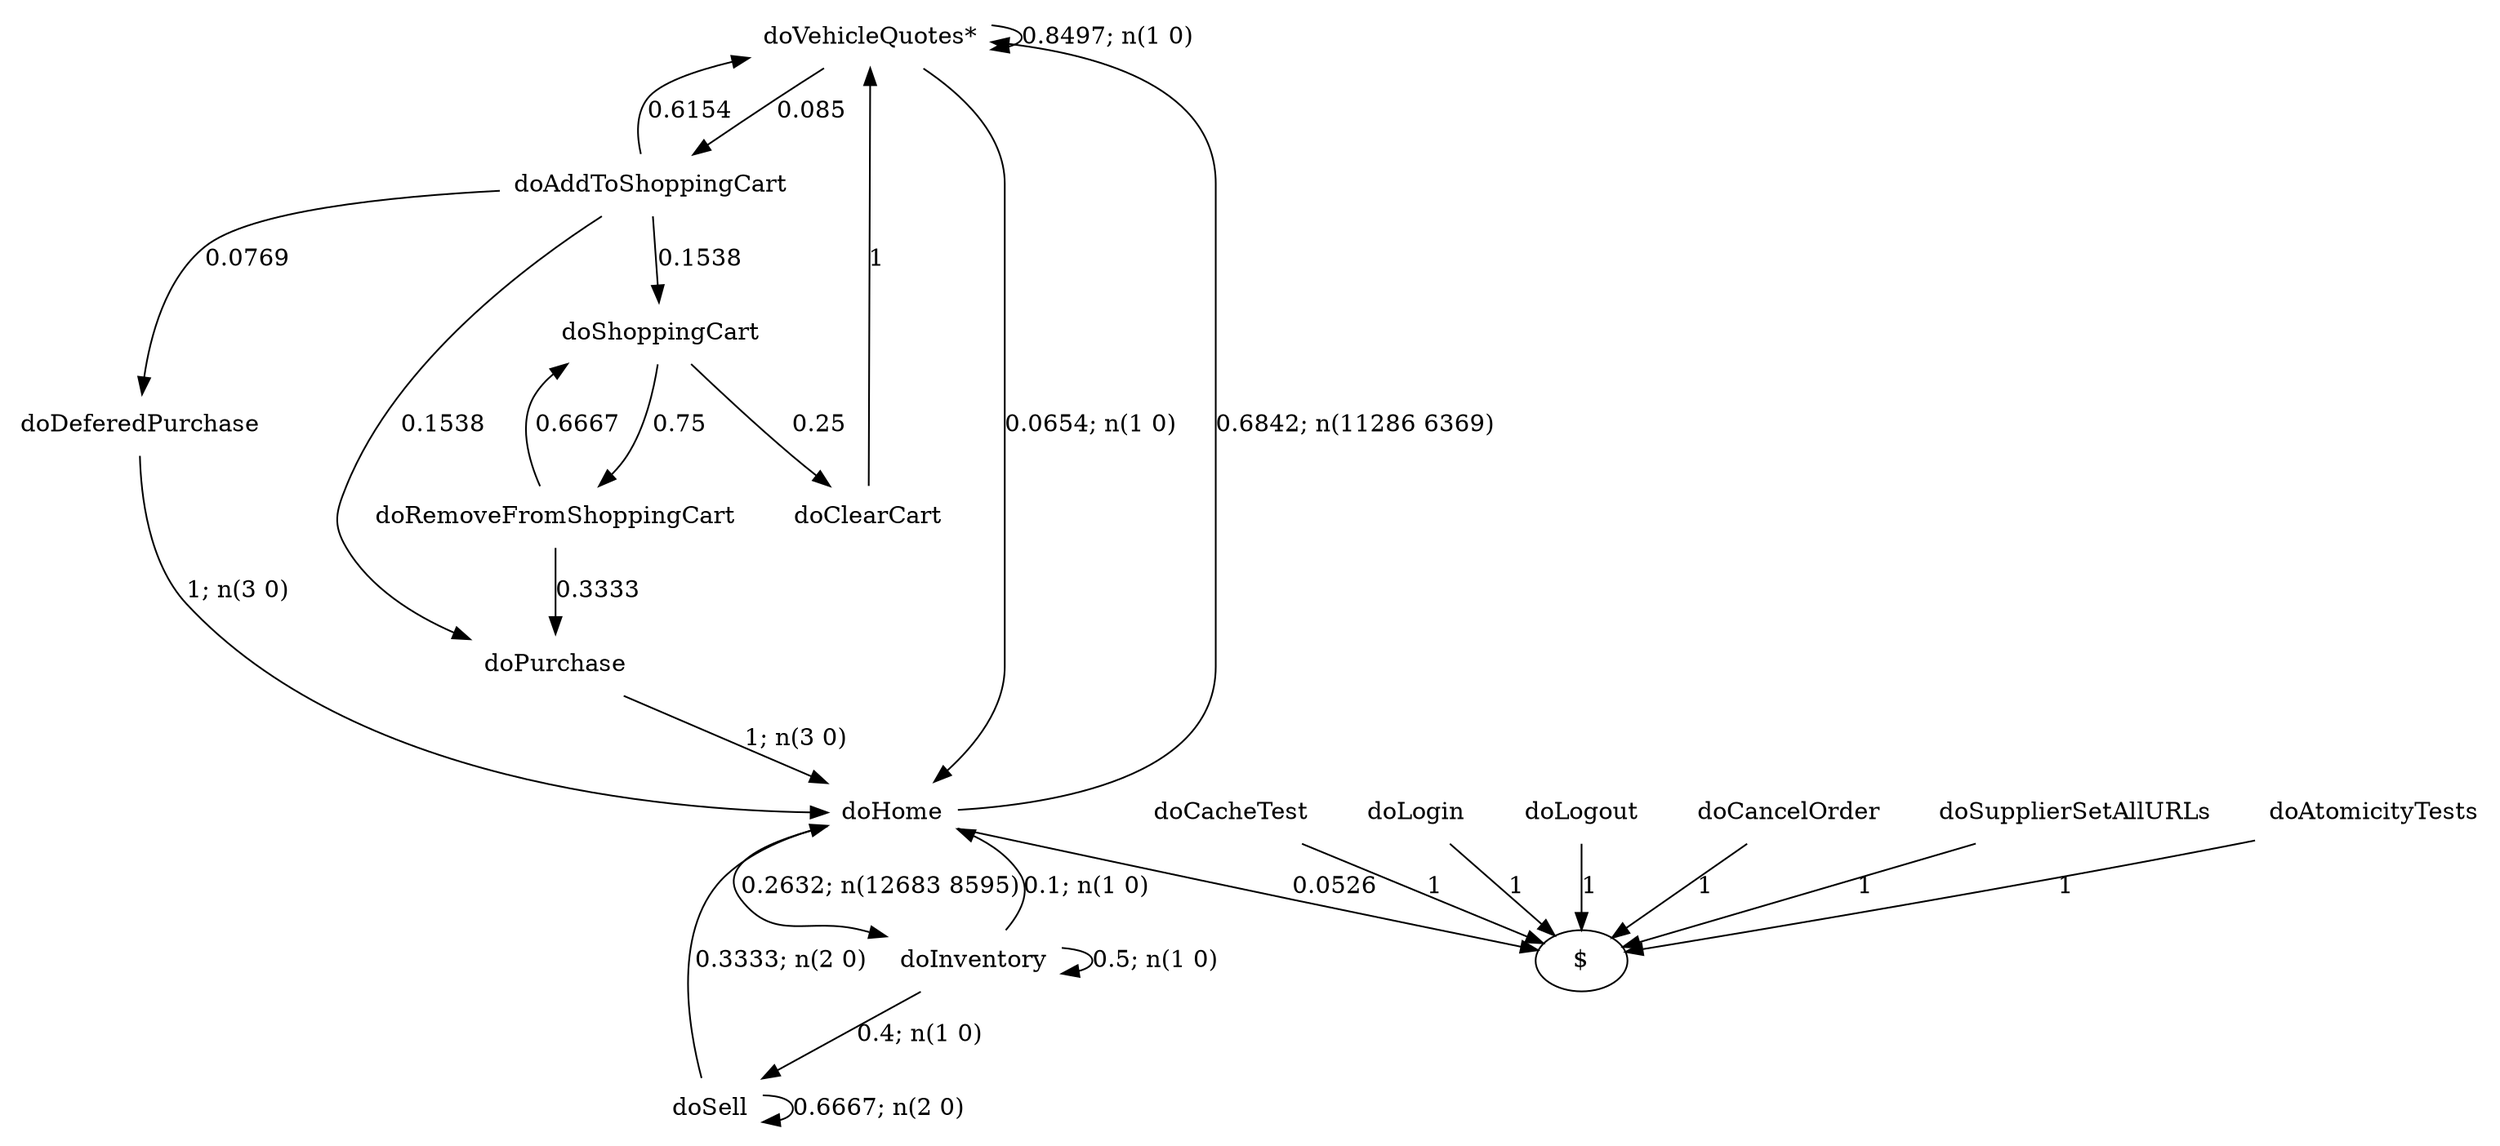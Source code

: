 digraph G {"doVehicleQuotes*" [label="doVehicleQuotes*",shape=none];"doSupplierSetAllURLs" [label="doSupplierSetAllURLs",shape=none];"doAtomicityTests" [label="doAtomicityTests",shape=none];"doCacheTest" [label="doCacheTest",shape=none];"doLogin" [label="doLogin",shape=none];"doAddToShoppingCart" [label="doAddToShoppingCart",shape=none];"doDeferedPurchase" [label="doDeferedPurchase",shape=none];"doHome" [label="doHome",shape=none];"doShoppingCart" [label="doShoppingCart",shape=none];"doClearCart" [label="doClearCart",shape=none];"doPurchase" [label="doPurchase",shape=none];"doInventory" [label="doInventory",shape=none];"doSell" [label="doSell",shape=none];"doLogout" [label="doLogout",shape=none];"doCancelOrder" [label="doCancelOrder",shape=none];"doRemoveFromShoppingCart" [label="doRemoveFromShoppingCart",shape=none];"doVehicleQuotes*"->"doVehicleQuotes*" [style=solid,label="0.8497; n(1 0)"];"doVehicleQuotes*"->"doAddToShoppingCart" [style=solid,label="0.085"];"doVehicleQuotes*"->"doHome" [style=solid,label="0.0654; n(1 0)"];"doSupplierSetAllURLs"->"$" [style=solid,label="1"];"doAtomicityTests"->"$" [style=solid,label="1"];"doCacheTest"->"$" [style=solid,label="1"];"doLogin"->"$" [style=solid,label="1"];"doAddToShoppingCart"->"doVehicleQuotes*" [style=solid,label="0.6154"];"doAddToShoppingCart"->"doDeferedPurchase" [style=solid,label="0.0769"];"doAddToShoppingCart"->"doShoppingCart" [style=solid,label="0.1538"];"doAddToShoppingCart"->"doPurchase" [style=solid,label="0.1538"];"doDeferedPurchase"->"doHome" [style=solid,label="1; n(3 0)"];"doHome"->"doVehicleQuotes*" [style=solid,label="0.6842; n(11286 6369)"];"doHome"->"doInventory" [style=solid,label="0.2632; n(12683 8595)"];"doHome"->"$" [style=solid,label="0.0526"];"doShoppingCart"->"doClearCart" [style=solid,label="0.25"];"doShoppingCart"->"doRemoveFromShoppingCart" [style=solid,label="0.75"];"doClearCart"->"doVehicleQuotes*" [style=solid,label="1"];"doPurchase"->"doHome" [style=solid,label="1; n(3 0)"];"doInventory"->"doHome" [style=solid,label="0.1; n(1 0)"];"doInventory"->"doInventory" [style=solid,label="0.5; n(1 0)"];"doInventory"->"doSell" [style=solid,label="0.4; n(1 0)"];"doSell"->"doHome" [style=solid,label="0.3333; n(2 0)"];"doSell"->"doSell" [style=solid,label="0.6667; n(2 0)"];"doLogout"->"$" [style=solid,label="1"];"doCancelOrder"->"$" [style=solid,label="1"];"doRemoveFromShoppingCart"->"doShoppingCart" [style=solid,label="0.6667"];"doRemoveFromShoppingCart"->"doPurchase" [style=solid,label="0.3333"];}